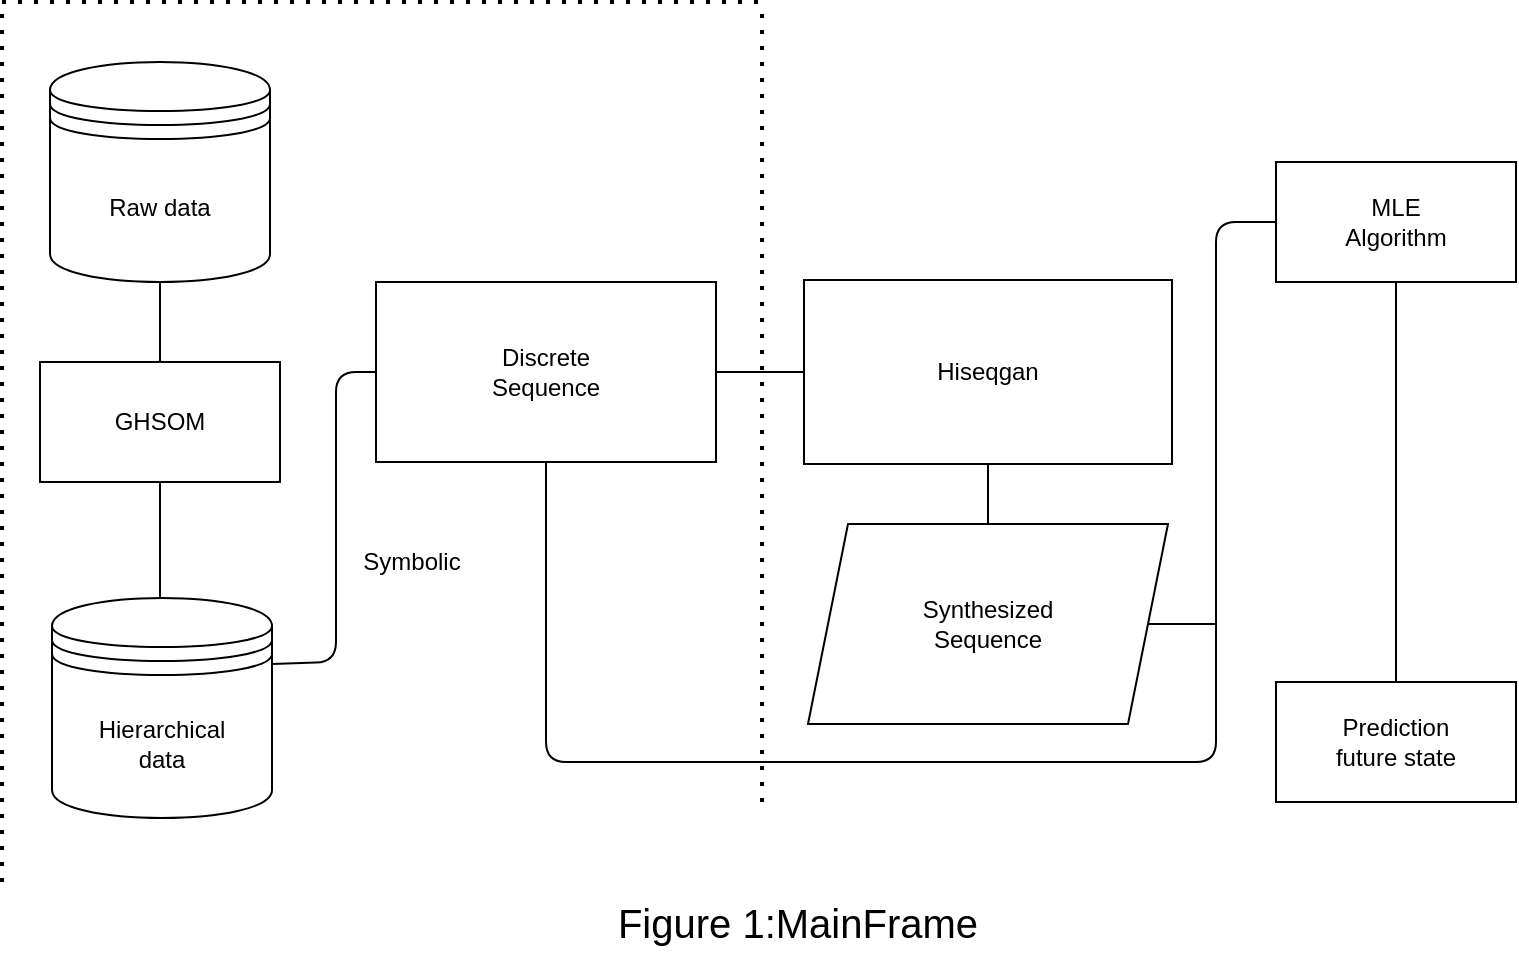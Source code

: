 <mxfile version="14.4.3" type="device"><diagram id="9Hp4stQ5f13eKTziMJ0P" name="Page-1"><mxGraphModel dx="1566" dy="853" grid="1" gridSize="10" guides="1" tooltips="1" connect="1" arrows="1" fold="1" page="1" pageScale="1" pageWidth="827" pageHeight="1169" math="0" shadow="0"><root><mxCell id="0"/><mxCell id="1" parent="0"/><mxCell id="lgkAy-1JqPVT0tbE9Jgm-2" value="GHSOM" style="rounded=0;whiteSpace=wrap;html=1;" parent="1" vertex="1"><mxGeometry x="49" y="260" width="120" height="60" as="geometry"/></mxCell><mxCell id="lgkAy-1JqPVT0tbE9Jgm-4" value="Discrete&lt;br&gt;Sequence" style="rounded=0;whiteSpace=wrap;html=1;" parent="1" vertex="1"><mxGeometry x="217" y="220" width="170" height="90" as="geometry"/></mxCell><mxCell id="lgkAy-1JqPVT0tbE9Jgm-5" value="Hiseqgan" style="rounded=0;whiteSpace=wrap;html=1;" parent="1" vertex="1"><mxGeometry x="431" y="219" width="184" height="92" as="geometry"/></mxCell><mxCell id="lgkAy-1JqPVT0tbE9Jgm-6" value="Synthesized&lt;br&gt;Sequence" style="shape=parallelogram;perimeter=parallelogramPerimeter;whiteSpace=wrap;html=1;fixedSize=1;" parent="1" vertex="1"><mxGeometry x="433" y="341" width="180" height="100" as="geometry"/></mxCell><mxCell id="lgkAy-1JqPVT0tbE9Jgm-7" value="MLE&lt;br&gt;Algorithm" style="rounded=0;whiteSpace=wrap;html=1;" parent="1" vertex="1"><mxGeometry x="667" y="160" width="120" height="60" as="geometry"/></mxCell><mxCell id="lgkAy-1JqPVT0tbE9Jgm-8" value="Prediction&lt;br&gt;future state" style="rounded=0;whiteSpace=wrap;html=1;" parent="1" vertex="1"><mxGeometry x="667" y="420" width="120" height="60" as="geometry"/></mxCell><mxCell id="lgkAy-1JqPVT0tbE9Jgm-9" value="" style="endArrow=none;html=1;exitX=0.5;exitY=1;exitDx=0;exitDy=0;entryX=0.5;entryY=0;entryDx=0;entryDy=0;" parent="1" target="lgkAy-1JqPVT0tbE9Jgm-2" edge="1"><mxGeometry width="50" height="50" relative="1" as="geometry"><mxPoint x="109" y="200" as="sourcePoint"/><mxPoint x="627" y="240" as="targetPoint"/></mxGeometry></mxCell><mxCell id="lgkAy-1JqPVT0tbE9Jgm-11" value="" style="endArrow=none;html=1;exitX=0.5;exitY=1;exitDx=0;exitDy=0;entryX=0.5;entryY=0;entryDx=0;entryDy=0;" parent="1" source="lgkAy-1JqPVT0tbE9Jgm-2" edge="1"><mxGeometry width="50" height="50" relative="1" as="geometry"><mxPoint x="577" y="290" as="sourcePoint"/><mxPoint x="109" y="380" as="targetPoint"/></mxGeometry></mxCell><mxCell id="lgkAy-1JqPVT0tbE9Jgm-12" value="" style="endArrow=none;html=1;entryX=0;entryY=0.5;entryDx=0;entryDy=0;exitX=1;exitY=0.3;exitDx=0;exitDy=0;" parent="1" source="lgkAy-1JqPVT0tbE9Jgm-21" target="lgkAy-1JqPVT0tbE9Jgm-4" edge="1"><mxGeometry width="50" height="50" relative="1" as="geometry"><mxPoint x="169" y="410" as="sourcePoint"/><mxPoint x="627" y="240" as="targetPoint"/><Array as="points"><mxPoint x="197" y="410"/><mxPoint x="197" y="265"/></Array></mxGeometry></mxCell><mxCell id="lgkAy-1JqPVT0tbE9Jgm-14" value="" style="endArrow=none;html=1;entryX=0.5;entryY=1;entryDx=0;entryDy=0;" parent="1" source="lgkAy-1JqPVT0tbE9Jgm-6" target="lgkAy-1JqPVT0tbE9Jgm-5" edge="1"><mxGeometry width="50" height="50" relative="1" as="geometry"><mxPoint x="577" y="290" as="sourcePoint"/><mxPoint x="627" y="240" as="targetPoint"/></mxGeometry></mxCell><mxCell id="lgkAy-1JqPVT0tbE9Jgm-15" value="" style="endArrow=none;html=1;exitX=0.5;exitY=1;exitDx=0;exitDy=0;entryX=0;entryY=0.5;entryDx=0;entryDy=0;" parent="1" source="lgkAy-1JqPVT0tbE9Jgm-4" target="lgkAy-1JqPVT0tbE9Jgm-7" edge="1"><mxGeometry width="50" height="50" relative="1" as="geometry"><mxPoint x="577" y="290" as="sourcePoint"/><mxPoint x="627" y="240" as="targetPoint"/><Array as="points"><mxPoint x="302" y="460"/><mxPoint x="410" y="460"/><mxPoint x="637" y="460"/><mxPoint x="637" y="190"/></Array></mxGeometry></mxCell><mxCell id="lgkAy-1JqPVT0tbE9Jgm-16" value="" style="endArrow=none;html=1;entryX=1;entryY=0.5;entryDx=0;entryDy=0;" parent="1" target="lgkAy-1JqPVT0tbE9Jgm-6" edge="1"><mxGeometry width="50" height="50" relative="1" as="geometry"><mxPoint x="637" y="391" as="sourcePoint"/><mxPoint x="627" y="240" as="targetPoint"/></mxGeometry></mxCell><mxCell id="lgkAy-1JqPVT0tbE9Jgm-17" value="" style="endArrow=none;html=1;entryX=0.5;entryY=1;entryDx=0;entryDy=0;exitX=0.5;exitY=0;exitDx=0;exitDy=0;" parent="1" source="lgkAy-1JqPVT0tbE9Jgm-8" target="lgkAy-1JqPVT0tbE9Jgm-7" edge="1"><mxGeometry width="50" height="50" relative="1" as="geometry"><mxPoint x="577" y="290" as="sourcePoint"/><mxPoint x="627" y="240" as="targetPoint"/></mxGeometry></mxCell><mxCell id="lgkAy-1JqPVT0tbE9Jgm-18" value="Symbolic" style="text;html=1;strokeColor=none;fillColor=none;align=center;verticalAlign=middle;whiteSpace=wrap;rounded=0;" parent="1" vertex="1"><mxGeometry x="200" y="350" width="70" height="20" as="geometry"/></mxCell><mxCell id="lgkAy-1JqPVT0tbE9Jgm-19" value="&lt;span&gt;Raw data&lt;/span&gt;" style="shape=datastore;whiteSpace=wrap;html=1;" parent="1" vertex="1"><mxGeometry x="54" y="110" width="110" height="110" as="geometry"/></mxCell><mxCell id="lgkAy-1JqPVT0tbE9Jgm-21" value="&lt;span&gt;Hierarchical&lt;/span&gt;&lt;br&gt;&lt;span&gt;data&lt;/span&gt;" style="shape=datastore;whiteSpace=wrap;html=1;" parent="1" vertex="1"><mxGeometry x="55" y="378" width="110" height="110" as="geometry"/></mxCell><mxCell id="D-gtFrCoI_HMSYlYFWJg-1" value="&lt;font style=&quot;font-size: 20px&quot;&gt;Figure 1:MainFrame&lt;/font&gt;" style="text;html=1;strokeColor=none;fillColor=none;align=center;verticalAlign=middle;whiteSpace=wrap;rounded=0;" parent="1" vertex="1"><mxGeometry x="327" y="520" width="202" height="40" as="geometry"/></mxCell><mxCell id="yjRXrSWwzSodT4ZI2ueK-1" value="" style="endArrow=none;html=1;exitX=1;exitY=0.5;exitDx=0;exitDy=0;entryX=0;entryY=0.5;entryDx=0;entryDy=0;" parent="1" source="lgkAy-1JqPVT0tbE9Jgm-4" target="lgkAy-1JqPVT0tbE9Jgm-5" edge="1"><mxGeometry width="50" height="50" relative="1" as="geometry"><mxPoint x="390" y="360" as="sourcePoint"/><mxPoint x="440" y="310" as="targetPoint"/></mxGeometry></mxCell><mxCell id="e_TyVg4a8vlYUxnhPXnn-1" value="" style="endArrow=none;dashed=1;html=1;dashPattern=1 3;strokeWidth=2;" parent="1" edge="1"><mxGeometry width="50" height="50" relative="1" as="geometry"><mxPoint x="30" y="520" as="sourcePoint"/><mxPoint x="30" y="80" as="targetPoint"/></mxGeometry></mxCell><mxCell id="e_TyVg4a8vlYUxnhPXnn-2" value="" style="endArrow=none;dashed=1;html=1;dashPattern=1 3;strokeWidth=2;" parent="1" edge="1"><mxGeometry width="50" height="50" relative="1" as="geometry"><mxPoint x="30" y="80" as="sourcePoint"/><mxPoint x="410" y="80" as="targetPoint"/></mxGeometry></mxCell><mxCell id="e_TyVg4a8vlYUxnhPXnn-3" value="" style="endArrow=none;dashed=1;html=1;dashPattern=1 3;strokeWidth=2;" parent="1" edge="1"><mxGeometry width="50" height="50" relative="1" as="geometry"><mxPoint x="410" y="480" as="sourcePoint"/><mxPoint x="410" y="80" as="targetPoint"/></mxGeometry></mxCell></root></mxGraphModel></diagram></mxfile>